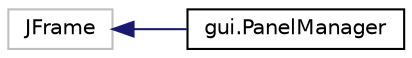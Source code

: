 digraph "Grafico della gerarchia delle classi"
{
  edge [fontname="Helvetica",fontsize="10",labelfontname="Helvetica",labelfontsize="10"];
  node [fontname="Helvetica",fontsize="10",shape=record];
  rankdir="LR";
  Node1 [label="JFrame",height=0.2,width=0.4,color="grey75", fillcolor="white", style="filled"];
  Node1 -> Node2 [dir="back",color="midnightblue",fontsize="10",style="solid",fontname="Helvetica"];
  Node2 [label="gui.PanelManager",height=0.2,width=0.4,color="black", fillcolor="white", style="filled",URL="$classgui_1_1_panel_manager.html",tooltip="Classe che implementa la finestra principale del programma. "];
}
